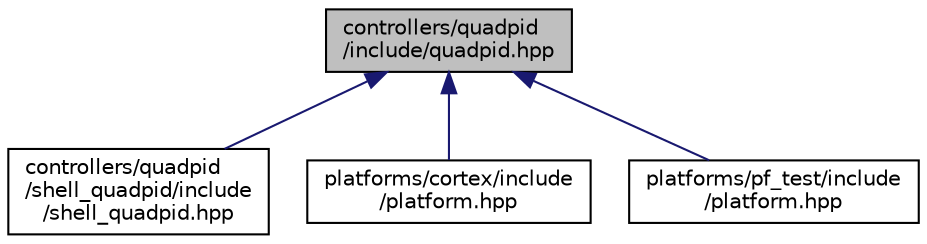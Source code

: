 digraph "controllers/quadpid/include/quadpid.hpp"
{
 // LATEX_PDF_SIZE
  bgcolor="transparent";
  edge [fontname="Helvetica",fontsize="10",labelfontname="Helvetica",labelfontsize="10"];
  node [fontname="Helvetica",fontsize="10",shape=record];
  Node1 [label="controllers/quadpid\l/include/quadpid.hpp",height=0.2,width=0.4,color="black", fillcolor="grey75", style="filled", fontcolor="black",tooltip="QuadPID controllers API and datas."];
  Node1 -> Node2 [dir="back",color="midnightblue",fontsize="10",style="solid",fontname="Helvetica"];
  Node2 [label="controllers/quadpid\l/shell_quadpid/include\l/shell_quadpid.hpp",height=0.2,width=0.4,color="black",URL="$shell__quadpid_8hpp_source.html",tooltip=" "];
  Node1 -> Node3 [dir="back",color="midnightblue",fontsize="10",style="solid",fontname="Helvetica"];
  Node3 [label="platforms/cortex/include\l/platform.hpp",height=0.2,width=0.4,color="black",URL="$cortex_2include_2platform_8hpp.html",tooltip="Define hardware properties of Cortex platform. Units:"];
  Node1 -> Node4 [dir="back",color="midnightblue",fontsize="10",style="solid",fontname="Helvetica"];
  Node4 [label="platforms/pf_test/include\l/platform.hpp",height=0.2,width=0.4,color="black",URL="$pf__test_2include_2platform_8hpp.html",tooltip="Define hardware properties of test platform. Units:"];
}
